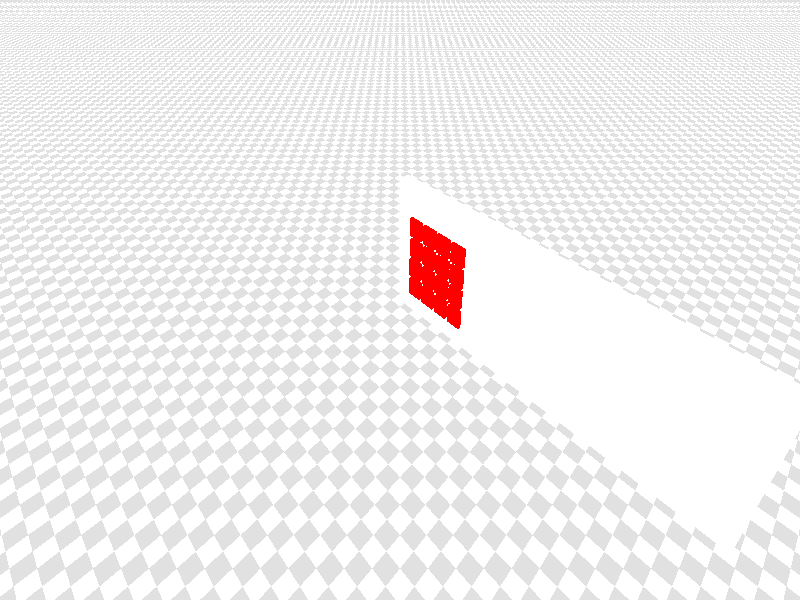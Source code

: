 #include "colors.inc"

global_settings {
    assumed_gamma 1
}

camera {
    location <1, 1, -1> * 20
    right 16/9 * x
    look_at <0,0,0>
}

light_source {
    <0.5, 0.8, -1> * 50
    color rgb 1
}

background { Grey }

plane{ y, -1.5
    pigment{ checker Gray White }
}

#macro Control_Desk(position, dimension)
    box{ position, dimension
        texture{
            pigment{color rgb<1,1,1>}
            finish {diffuse 0.9}
        }
    }
#end // macro

#macro Button1(position, dimension, color_)
    box {
        position, dimension
        texture{
            pigment{ color color_ }
            finish {diffuse 0.9}
        }
    }
#end // macro


/* Returns a union with a m x n button arrangement. */
#macro Button1_Set (rows, columns, color_)
    #local PADDING = 0.2;
    union {
        #for (idx_x, 1, columns, 1)
            #for(idx_y, 1, rows, 1)
                object {
                Button1 (0, <BUTTON_x, BUTTON_y, BUTTON_z>, color_)
                translate <(BUTTON_x + PADDING)*idx_x, (BUTTON_x + PADDING ) * idx_y, -BUTTON_z>
            }
            #end // for
        #end // for
    }
#end // macro

union {
    /* Button parameter. */
    #local BUTTON_x = 1; // half width in x
    #local BUTTON_y = 1; // total height
    #local BUTTON_z = 0.25; // length in z

    /* Control desk parameter. */
    #local CONTROL_DESK_x = 7.5; // half width in x
    #local CONTROL_DESK_y = 2.5; // total height
    #local CONTROL_DESK_z = 0.25; // length in z

    /* Control desk object. */
    object {
        Control_Desk(0, <CONTROL_DESK_x, CONTROL_DESK_y, CONTROL_DESK_z>)
        scale 3
    }

    /* Button1 Set 1 */
    object {
        Button1_Set(4,4, Red)
    }
}


